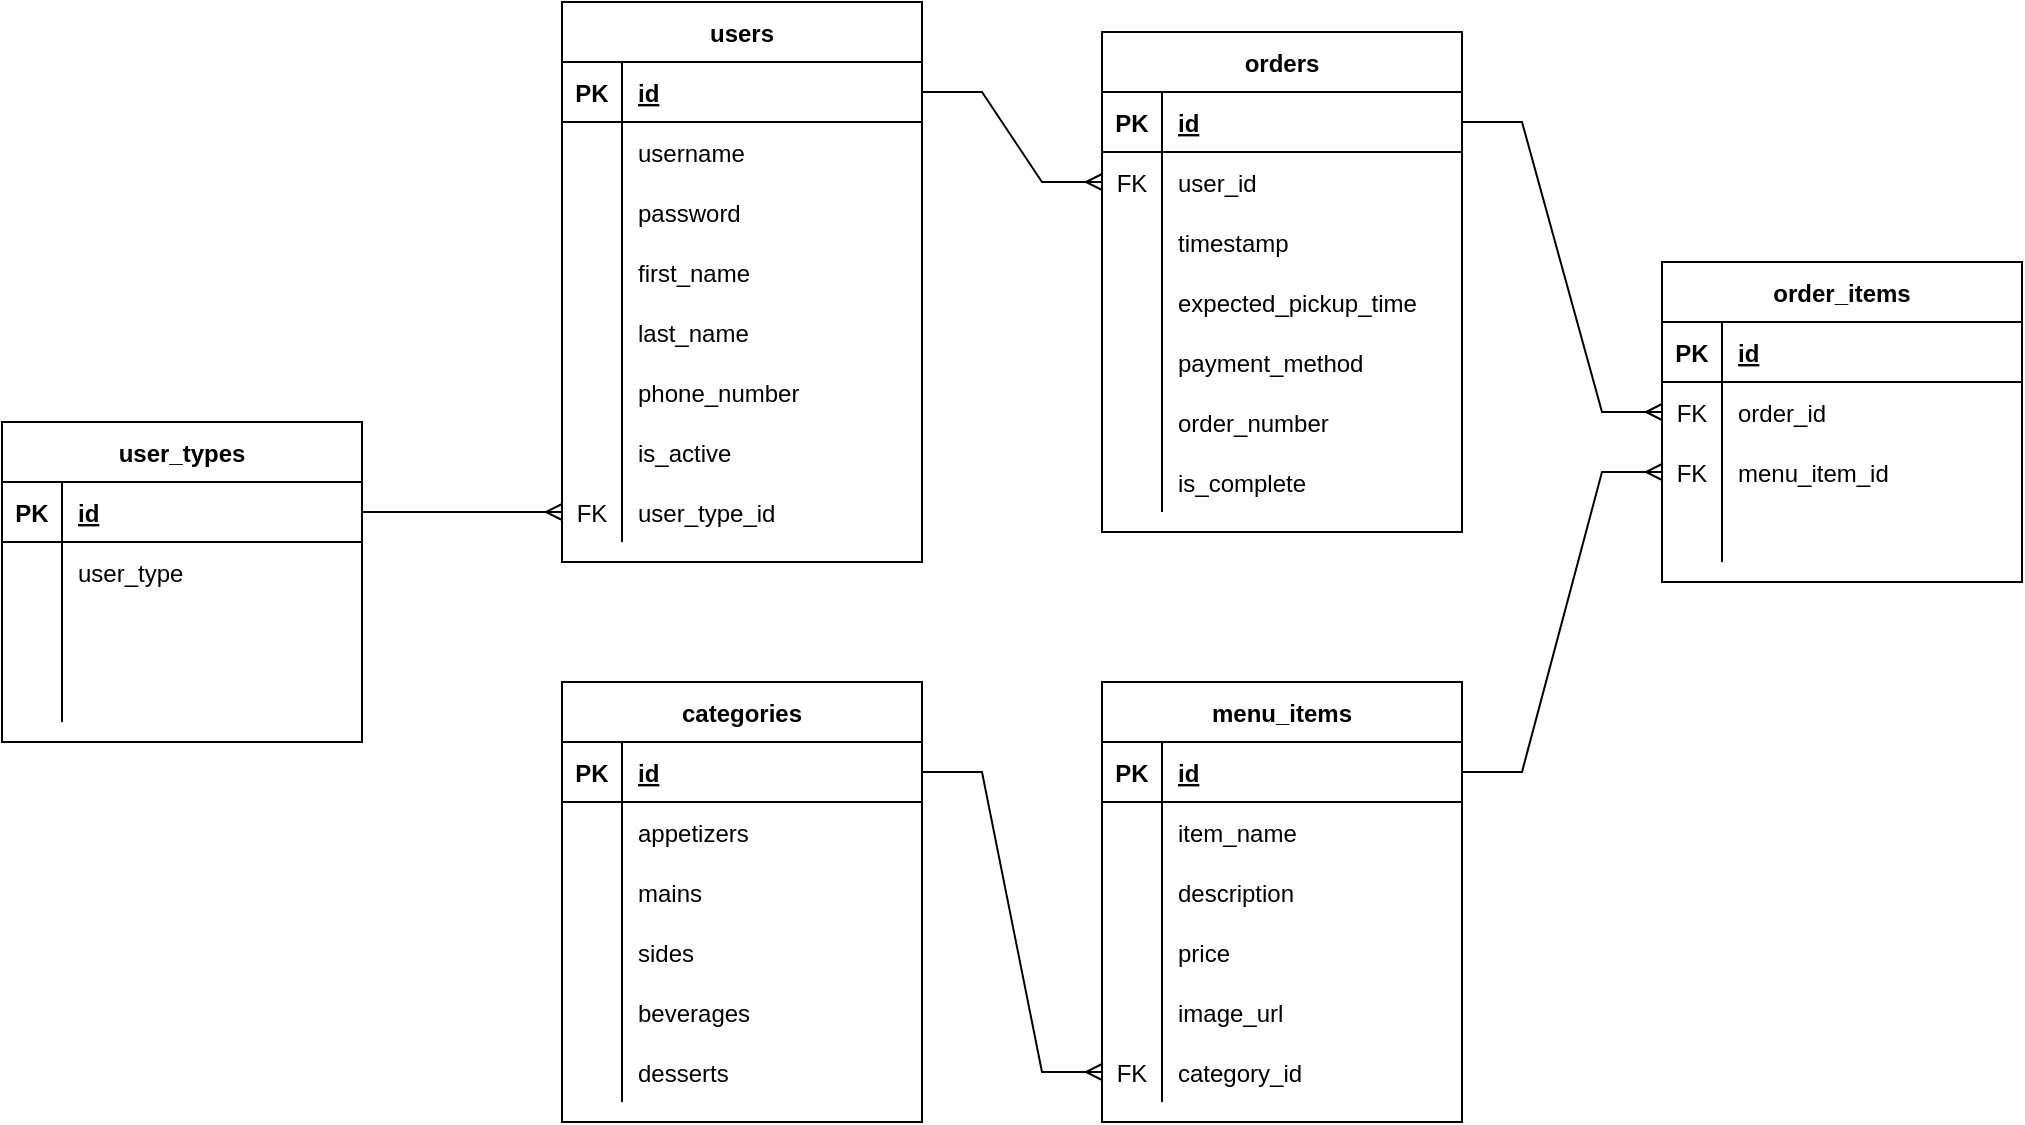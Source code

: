 <mxfile version="16.4.10" type="device"><diagram id="R2lEEEUBdFMjLlhIrx00" name="Page-1"><mxGraphModel dx="2272" dy="715" grid="1" gridSize="10" guides="1" tooltips="1" connect="1" arrows="1" fold="1" page="1" pageScale="1" pageWidth="850" pageHeight="1100" math="0" shadow="0" extFonts="Permanent Marker^https://fonts.googleapis.com/css?family=Permanent+Marker"><root><mxCell id="0"/><mxCell id="1" parent="0"/><mxCell id="MrT8xoMVrpm-2IePUgI--1" value="users" style="shape=table;startSize=30;container=1;collapsible=1;childLayout=tableLayout;fixedRows=1;rowLines=0;fontStyle=1;align=center;resizeLast=1;" vertex="1" parent="1"><mxGeometry x="220" y="100" width="180" height="280" as="geometry"/></mxCell><mxCell id="MrT8xoMVrpm-2IePUgI--2" value="" style="shape=tableRow;horizontal=0;startSize=0;swimlaneHead=0;swimlaneBody=0;fillColor=none;collapsible=0;dropTarget=0;points=[[0,0.5],[1,0.5]];portConstraint=eastwest;top=0;left=0;right=0;bottom=1;" vertex="1" parent="MrT8xoMVrpm-2IePUgI--1"><mxGeometry y="30" width="180" height="30" as="geometry"/></mxCell><mxCell id="MrT8xoMVrpm-2IePUgI--3" value="PK" style="shape=partialRectangle;connectable=0;fillColor=none;top=0;left=0;bottom=0;right=0;fontStyle=1;overflow=hidden;" vertex="1" parent="MrT8xoMVrpm-2IePUgI--2"><mxGeometry width="30" height="30" as="geometry"><mxRectangle width="30" height="30" as="alternateBounds"/></mxGeometry></mxCell><mxCell id="MrT8xoMVrpm-2IePUgI--4" value="id" style="shape=partialRectangle;connectable=0;fillColor=none;top=0;left=0;bottom=0;right=0;align=left;spacingLeft=6;fontStyle=5;overflow=hidden;" vertex="1" parent="MrT8xoMVrpm-2IePUgI--2"><mxGeometry x="30" width="150" height="30" as="geometry"><mxRectangle width="150" height="30" as="alternateBounds"/></mxGeometry></mxCell><mxCell id="MrT8xoMVrpm-2IePUgI--5" value="" style="shape=tableRow;horizontal=0;startSize=0;swimlaneHead=0;swimlaneBody=0;fillColor=none;collapsible=0;dropTarget=0;points=[[0,0.5],[1,0.5]];portConstraint=eastwest;top=0;left=0;right=0;bottom=0;" vertex="1" parent="MrT8xoMVrpm-2IePUgI--1"><mxGeometry y="60" width="180" height="30" as="geometry"/></mxCell><mxCell id="MrT8xoMVrpm-2IePUgI--6" value="" style="shape=partialRectangle;connectable=0;fillColor=none;top=0;left=0;bottom=0;right=0;editable=1;overflow=hidden;" vertex="1" parent="MrT8xoMVrpm-2IePUgI--5"><mxGeometry width="30" height="30" as="geometry"><mxRectangle width="30" height="30" as="alternateBounds"/></mxGeometry></mxCell><mxCell id="MrT8xoMVrpm-2IePUgI--7" value="username" style="shape=partialRectangle;connectable=0;fillColor=none;top=0;left=0;bottom=0;right=0;align=left;spacingLeft=6;overflow=hidden;" vertex="1" parent="MrT8xoMVrpm-2IePUgI--5"><mxGeometry x="30" width="150" height="30" as="geometry"><mxRectangle width="150" height="30" as="alternateBounds"/></mxGeometry></mxCell><mxCell id="MrT8xoMVrpm-2IePUgI--8" value="" style="shape=tableRow;horizontal=0;startSize=0;swimlaneHead=0;swimlaneBody=0;fillColor=none;collapsible=0;dropTarget=0;points=[[0,0.5],[1,0.5]];portConstraint=eastwest;top=0;left=0;right=0;bottom=0;" vertex="1" parent="MrT8xoMVrpm-2IePUgI--1"><mxGeometry y="90" width="180" height="30" as="geometry"/></mxCell><mxCell id="MrT8xoMVrpm-2IePUgI--9" value="" style="shape=partialRectangle;connectable=0;fillColor=none;top=0;left=0;bottom=0;right=0;editable=1;overflow=hidden;" vertex="1" parent="MrT8xoMVrpm-2IePUgI--8"><mxGeometry width="30" height="30" as="geometry"><mxRectangle width="30" height="30" as="alternateBounds"/></mxGeometry></mxCell><mxCell id="MrT8xoMVrpm-2IePUgI--10" value="password" style="shape=partialRectangle;connectable=0;fillColor=none;top=0;left=0;bottom=0;right=0;align=left;spacingLeft=6;overflow=hidden;" vertex="1" parent="MrT8xoMVrpm-2IePUgI--8"><mxGeometry x="30" width="150" height="30" as="geometry"><mxRectangle width="150" height="30" as="alternateBounds"/></mxGeometry></mxCell><mxCell id="MrT8xoMVrpm-2IePUgI--11" value="" style="shape=tableRow;horizontal=0;startSize=0;swimlaneHead=0;swimlaneBody=0;fillColor=none;collapsible=0;dropTarget=0;points=[[0,0.5],[1,0.5]];portConstraint=eastwest;top=0;left=0;right=0;bottom=0;" vertex="1" parent="MrT8xoMVrpm-2IePUgI--1"><mxGeometry y="120" width="180" height="30" as="geometry"/></mxCell><mxCell id="MrT8xoMVrpm-2IePUgI--12" value="" style="shape=partialRectangle;connectable=0;fillColor=none;top=0;left=0;bottom=0;right=0;editable=1;overflow=hidden;" vertex="1" parent="MrT8xoMVrpm-2IePUgI--11"><mxGeometry width="30" height="30" as="geometry"><mxRectangle width="30" height="30" as="alternateBounds"/></mxGeometry></mxCell><mxCell id="MrT8xoMVrpm-2IePUgI--13" value="first_name" style="shape=partialRectangle;connectable=0;fillColor=none;top=0;left=0;bottom=0;right=0;align=left;spacingLeft=6;overflow=hidden;" vertex="1" parent="MrT8xoMVrpm-2IePUgI--11"><mxGeometry x="30" width="150" height="30" as="geometry"><mxRectangle width="150" height="30" as="alternateBounds"/></mxGeometry></mxCell><mxCell id="MrT8xoMVrpm-2IePUgI--15" value="" style="shape=tableRow;horizontal=0;startSize=0;swimlaneHead=0;swimlaneBody=0;fillColor=none;collapsible=0;dropTarget=0;points=[[0,0.5],[1,0.5]];portConstraint=eastwest;top=0;left=0;right=0;bottom=0;" vertex="1" parent="MrT8xoMVrpm-2IePUgI--1"><mxGeometry y="150" width="180" height="30" as="geometry"/></mxCell><mxCell id="MrT8xoMVrpm-2IePUgI--16" value="" style="shape=partialRectangle;connectable=0;fillColor=none;top=0;left=0;bottom=0;right=0;editable=1;overflow=hidden;" vertex="1" parent="MrT8xoMVrpm-2IePUgI--15"><mxGeometry width="30" height="30" as="geometry"><mxRectangle width="30" height="30" as="alternateBounds"/></mxGeometry></mxCell><mxCell id="MrT8xoMVrpm-2IePUgI--17" value="last_name" style="shape=partialRectangle;connectable=0;fillColor=none;top=0;left=0;bottom=0;right=0;align=left;spacingLeft=6;overflow=hidden;" vertex="1" parent="MrT8xoMVrpm-2IePUgI--15"><mxGeometry x="30" width="150" height="30" as="geometry"><mxRectangle width="150" height="30" as="alternateBounds"/></mxGeometry></mxCell><mxCell id="MrT8xoMVrpm-2IePUgI--18" value="" style="shape=tableRow;horizontal=0;startSize=0;swimlaneHead=0;swimlaneBody=0;fillColor=none;collapsible=0;dropTarget=0;points=[[0,0.5],[1,0.5]];portConstraint=eastwest;top=0;left=0;right=0;bottom=0;" vertex="1" parent="MrT8xoMVrpm-2IePUgI--1"><mxGeometry y="180" width="180" height="30" as="geometry"/></mxCell><mxCell id="MrT8xoMVrpm-2IePUgI--19" value="" style="shape=partialRectangle;connectable=0;fillColor=none;top=0;left=0;bottom=0;right=0;editable=1;overflow=hidden;" vertex="1" parent="MrT8xoMVrpm-2IePUgI--18"><mxGeometry width="30" height="30" as="geometry"><mxRectangle width="30" height="30" as="alternateBounds"/></mxGeometry></mxCell><mxCell id="MrT8xoMVrpm-2IePUgI--20" value="phone_number" style="shape=partialRectangle;connectable=0;fillColor=none;top=0;left=0;bottom=0;right=0;align=left;spacingLeft=6;overflow=hidden;" vertex="1" parent="MrT8xoMVrpm-2IePUgI--18"><mxGeometry x="30" width="150" height="30" as="geometry"><mxRectangle width="150" height="30" as="alternateBounds"/></mxGeometry></mxCell><mxCell id="MrT8xoMVrpm-2IePUgI--101" value="" style="shape=tableRow;horizontal=0;startSize=0;swimlaneHead=0;swimlaneBody=0;fillColor=none;collapsible=0;dropTarget=0;points=[[0,0.5],[1,0.5]];portConstraint=eastwest;top=0;left=0;right=0;bottom=0;" vertex="1" parent="MrT8xoMVrpm-2IePUgI--1"><mxGeometry y="210" width="180" height="30" as="geometry"/></mxCell><mxCell id="MrT8xoMVrpm-2IePUgI--102" value="" style="shape=partialRectangle;connectable=0;fillColor=none;top=0;left=0;bottom=0;right=0;editable=1;overflow=hidden;" vertex="1" parent="MrT8xoMVrpm-2IePUgI--101"><mxGeometry width="30" height="30" as="geometry"><mxRectangle width="30" height="30" as="alternateBounds"/></mxGeometry></mxCell><mxCell id="MrT8xoMVrpm-2IePUgI--103" value="is_active" style="shape=partialRectangle;connectable=0;fillColor=none;top=0;left=0;bottom=0;right=0;align=left;spacingLeft=6;overflow=hidden;" vertex="1" parent="MrT8xoMVrpm-2IePUgI--101"><mxGeometry x="30" width="150" height="30" as="geometry"><mxRectangle width="150" height="30" as="alternateBounds"/></mxGeometry></mxCell><mxCell id="MrT8xoMVrpm-2IePUgI--114" value="" style="shape=tableRow;horizontal=0;startSize=0;swimlaneHead=0;swimlaneBody=0;fillColor=none;collapsible=0;dropTarget=0;points=[[0,0.5],[1,0.5]];portConstraint=eastwest;top=0;left=0;right=0;bottom=0;" vertex="1" parent="MrT8xoMVrpm-2IePUgI--1"><mxGeometry y="240" width="180" height="30" as="geometry"/></mxCell><mxCell id="MrT8xoMVrpm-2IePUgI--115" value="FK" style="shape=partialRectangle;connectable=0;fillColor=none;top=0;left=0;bottom=0;right=0;editable=1;overflow=hidden;" vertex="1" parent="MrT8xoMVrpm-2IePUgI--114"><mxGeometry width="30" height="30" as="geometry"><mxRectangle width="30" height="30" as="alternateBounds"/></mxGeometry></mxCell><mxCell id="MrT8xoMVrpm-2IePUgI--116" value="user_type_id" style="shape=partialRectangle;connectable=0;fillColor=none;top=0;left=0;bottom=0;right=0;align=left;spacingLeft=6;overflow=hidden;" vertex="1" parent="MrT8xoMVrpm-2IePUgI--114"><mxGeometry x="30" width="150" height="30" as="geometry"><mxRectangle width="150" height="30" as="alternateBounds"/></mxGeometry></mxCell><mxCell id="MrT8xoMVrpm-2IePUgI--14" value="" style="edgeStyle=entityRelationEdgeStyle;fontSize=12;html=1;endArrow=ERmany;rounded=0;exitX=1;exitY=0.5;exitDx=0;exitDy=0;entryX=0;entryY=0.5;entryDx=0;entryDy=0;" edge="1" parent="1" source="MrT8xoMVrpm-2IePUgI--2" target="MrT8xoMVrpm-2IePUgI--92"><mxGeometry width="100" height="100" relative="1" as="geometry"><mxPoint x="340" y="550" as="sourcePoint"/><mxPoint x="440" y="450" as="targetPoint"/></mxGeometry></mxCell><mxCell id="MrT8xoMVrpm-2IePUgI--40" value="user_types" style="shape=table;startSize=30;container=1;collapsible=1;childLayout=tableLayout;fixedRows=1;rowLines=0;fontStyle=1;align=center;resizeLast=1;" vertex="1" parent="1"><mxGeometry x="-60" y="310" width="180" height="160" as="geometry"/></mxCell><mxCell id="MrT8xoMVrpm-2IePUgI--41" value="" style="shape=tableRow;horizontal=0;startSize=0;swimlaneHead=0;swimlaneBody=0;fillColor=none;collapsible=0;dropTarget=0;points=[[0,0.5],[1,0.5]];portConstraint=eastwest;top=0;left=0;right=0;bottom=1;" vertex="1" parent="MrT8xoMVrpm-2IePUgI--40"><mxGeometry y="30" width="180" height="30" as="geometry"/></mxCell><mxCell id="MrT8xoMVrpm-2IePUgI--42" value="PK" style="shape=partialRectangle;connectable=0;fillColor=none;top=0;left=0;bottom=0;right=0;fontStyle=1;overflow=hidden;" vertex="1" parent="MrT8xoMVrpm-2IePUgI--41"><mxGeometry width="30" height="30" as="geometry"><mxRectangle width="30" height="30" as="alternateBounds"/></mxGeometry></mxCell><mxCell id="MrT8xoMVrpm-2IePUgI--43" value="id" style="shape=partialRectangle;connectable=0;fillColor=none;top=0;left=0;bottom=0;right=0;align=left;spacingLeft=6;fontStyle=5;overflow=hidden;" vertex="1" parent="MrT8xoMVrpm-2IePUgI--41"><mxGeometry x="30" width="150" height="30" as="geometry"><mxRectangle width="150" height="30" as="alternateBounds"/></mxGeometry></mxCell><mxCell id="MrT8xoMVrpm-2IePUgI--44" value="" style="shape=tableRow;horizontal=0;startSize=0;swimlaneHead=0;swimlaneBody=0;fillColor=none;collapsible=0;dropTarget=0;points=[[0,0.5],[1,0.5]];portConstraint=eastwest;top=0;left=0;right=0;bottom=0;" vertex="1" parent="MrT8xoMVrpm-2IePUgI--40"><mxGeometry y="60" width="180" height="30" as="geometry"/></mxCell><mxCell id="MrT8xoMVrpm-2IePUgI--45" value="" style="shape=partialRectangle;connectable=0;fillColor=none;top=0;left=0;bottom=0;right=0;editable=1;overflow=hidden;" vertex="1" parent="MrT8xoMVrpm-2IePUgI--44"><mxGeometry width="30" height="30" as="geometry"><mxRectangle width="30" height="30" as="alternateBounds"/></mxGeometry></mxCell><mxCell id="MrT8xoMVrpm-2IePUgI--46" value="user_type" style="shape=partialRectangle;connectable=0;fillColor=none;top=0;left=0;bottom=0;right=0;align=left;spacingLeft=6;overflow=hidden;" vertex="1" parent="MrT8xoMVrpm-2IePUgI--44"><mxGeometry x="30" width="150" height="30" as="geometry"><mxRectangle width="150" height="30" as="alternateBounds"/></mxGeometry></mxCell><mxCell id="MrT8xoMVrpm-2IePUgI--47" value="" style="shape=tableRow;horizontal=0;startSize=0;swimlaneHead=0;swimlaneBody=0;fillColor=none;collapsible=0;dropTarget=0;points=[[0,0.5],[1,0.5]];portConstraint=eastwest;top=0;left=0;right=0;bottom=0;" vertex="1" parent="MrT8xoMVrpm-2IePUgI--40"><mxGeometry y="90" width="180" height="30" as="geometry"/></mxCell><mxCell id="MrT8xoMVrpm-2IePUgI--48" value="" style="shape=partialRectangle;connectable=0;fillColor=none;top=0;left=0;bottom=0;right=0;editable=1;overflow=hidden;" vertex="1" parent="MrT8xoMVrpm-2IePUgI--47"><mxGeometry width="30" height="30" as="geometry"><mxRectangle width="30" height="30" as="alternateBounds"/></mxGeometry></mxCell><mxCell id="MrT8xoMVrpm-2IePUgI--49" value="" style="shape=partialRectangle;connectable=0;fillColor=none;top=0;left=0;bottom=0;right=0;align=left;spacingLeft=6;overflow=hidden;" vertex="1" parent="MrT8xoMVrpm-2IePUgI--47"><mxGeometry x="30" width="150" height="30" as="geometry"><mxRectangle width="150" height="30" as="alternateBounds"/></mxGeometry></mxCell><mxCell id="MrT8xoMVrpm-2IePUgI--50" value="" style="shape=tableRow;horizontal=0;startSize=0;swimlaneHead=0;swimlaneBody=0;fillColor=none;collapsible=0;dropTarget=0;points=[[0,0.5],[1,0.5]];portConstraint=eastwest;top=0;left=0;right=0;bottom=0;" vertex="1" parent="MrT8xoMVrpm-2IePUgI--40"><mxGeometry y="120" width="180" height="30" as="geometry"/></mxCell><mxCell id="MrT8xoMVrpm-2IePUgI--51" value="" style="shape=partialRectangle;connectable=0;fillColor=none;top=0;left=0;bottom=0;right=0;editable=1;overflow=hidden;" vertex="1" parent="MrT8xoMVrpm-2IePUgI--50"><mxGeometry width="30" height="30" as="geometry"><mxRectangle width="30" height="30" as="alternateBounds"/></mxGeometry></mxCell><mxCell id="MrT8xoMVrpm-2IePUgI--52" value="" style="shape=partialRectangle;connectable=0;fillColor=none;top=0;left=0;bottom=0;right=0;align=left;spacingLeft=6;overflow=hidden;" vertex="1" parent="MrT8xoMVrpm-2IePUgI--50"><mxGeometry x="30" width="150" height="30" as="geometry"><mxRectangle width="150" height="30" as="alternateBounds"/></mxGeometry></mxCell><mxCell id="MrT8xoMVrpm-2IePUgI--53" value="menu_items" style="shape=table;startSize=30;container=1;collapsible=1;childLayout=tableLayout;fixedRows=1;rowLines=0;fontStyle=1;align=center;resizeLast=1;" vertex="1" parent="1"><mxGeometry x="490" y="440" width="180" height="220" as="geometry"/></mxCell><mxCell id="MrT8xoMVrpm-2IePUgI--54" value="" style="shape=tableRow;horizontal=0;startSize=0;swimlaneHead=0;swimlaneBody=0;fillColor=none;collapsible=0;dropTarget=0;points=[[0,0.5],[1,0.5]];portConstraint=eastwest;top=0;left=0;right=0;bottom=1;" vertex="1" parent="MrT8xoMVrpm-2IePUgI--53"><mxGeometry y="30" width="180" height="30" as="geometry"/></mxCell><mxCell id="MrT8xoMVrpm-2IePUgI--55" value="PK" style="shape=partialRectangle;connectable=0;fillColor=none;top=0;left=0;bottom=0;right=0;fontStyle=1;overflow=hidden;" vertex="1" parent="MrT8xoMVrpm-2IePUgI--54"><mxGeometry width="30" height="30" as="geometry"><mxRectangle width="30" height="30" as="alternateBounds"/></mxGeometry></mxCell><mxCell id="MrT8xoMVrpm-2IePUgI--56" value="id" style="shape=partialRectangle;connectable=0;fillColor=none;top=0;left=0;bottom=0;right=0;align=left;spacingLeft=6;fontStyle=5;overflow=hidden;" vertex="1" parent="MrT8xoMVrpm-2IePUgI--54"><mxGeometry x="30" width="150" height="30" as="geometry"><mxRectangle width="150" height="30" as="alternateBounds"/></mxGeometry></mxCell><mxCell id="MrT8xoMVrpm-2IePUgI--57" value="" style="shape=tableRow;horizontal=0;startSize=0;swimlaneHead=0;swimlaneBody=0;fillColor=none;collapsible=0;dropTarget=0;points=[[0,0.5],[1,0.5]];portConstraint=eastwest;top=0;left=0;right=0;bottom=0;" vertex="1" parent="MrT8xoMVrpm-2IePUgI--53"><mxGeometry y="60" width="180" height="30" as="geometry"/></mxCell><mxCell id="MrT8xoMVrpm-2IePUgI--58" value="" style="shape=partialRectangle;connectable=0;fillColor=none;top=0;left=0;bottom=0;right=0;editable=1;overflow=hidden;" vertex="1" parent="MrT8xoMVrpm-2IePUgI--57"><mxGeometry width="30" height="30" as="geometry"><mxRectangle width="30" height="30" as="alternateBounds"/></mxGeometry></mxCell><mxCell id="MrT8xoMVrpm-2IePUgI--59" value="item_name" style="shape=partialRectangle;connectable=0;fillColor=none;top=0;left=0;bottom=0;right=0;align=left;spacingLeft=6;overflow=hidden;" vertex="1" parent="MrT8xoMVrpm-2IePUgI--57"><mxGeometry x="30" width="150" height="30" as="geometry"><mxRectangle width="150" height="30" as="alternateBounds"/></mxGeometry></mxCell><mxCell id="MrT8xoMVrpm-2IePUgI--60" value="" style="shape=tableRow;horizontal=0;startSize=0;swimlaneHead=0;swimlaneBody=0;fillColor=none;collapsible=0;dropTarget=0;points=[[0,0.5],[1,0.5]];portConstraint=eastwest;top=0;left=0;right=0;bottom=0;" vertex="1" parent="MrT8xoMVrpm-2IePUgI--53"><mxGeometry y="90" width="180" height="30" as="geometry"/></mxCell><mxCell id="MrT8xoMVrpm-2IePUgI--61" value="" style="shape=partialRectangle;connectable=0;fillColor=none;top=0;left=0;bottom=0;right=0;editable=1;overflow=hidden;" vertex="1" parent="MrT8xoMVrpm-2IePUgI--60"><mxGeometry width="30" height="30" as="geometry"><mxRectangle width="30" height="30" as="alternateBounds"/></mxGeometry></mxCell><mxCell id="MrT8xoMVrpm-2IePUgI--62" value="description" style="shape=partialRectangle;connectable=0;fillColor=none;top=0;left=0;bottom=0;right=0;align=left;spacingLeft=6;overflow=hidden;" vertex="1" parent="MrT8xoMVrpm-2IePUgI--60"><mxGeometry x="30" width="150" height="30" as="geometry"><mxRectangle width="150" height="30" as="alternateBounds"/></mxGeometry></mxCell><mxCell id="MrT8xoMVrpm-2IePUgI--63" value="" style="shape=tableRow;horizontal=0;startSize=0;swimlaneHead=0;swimlaneBody=0;fillColor=none;collapsible=0;dropTarget=0;points=[[0,0.5],[1,0.5]];portConstraint=eastwest;top=0;left=0;right=0;bottom=0;" vertex="1" parent="MrT8xoMVrpm-2IePUgI--53"><mxGeometry y="120" width="180" height="30" as="geometry"/></mxCell><mxCell id="MrT8xoMVrpm-2IePUgI--64" value="" style="shape=partialRectangle;connectable=0;fillColor=none;top=0;left=0;bottom=0;right=0;editable=1;overflow=hidden;" vertex="1" parent="MrT8xoMVrpm-2IePUgI--63"><mxGeometry width="30" height="30" as="geometry"><mxRectangle width="30" height="30" as="alternateBounds"/></mxGeometry></mxCell><mxCell id="MrT8xoMVrpm-2IePUgI--65" value="price" style="shape=partialRectangle;connectable=0;fillColor=none;top=0;left=0;bottom=0;right=0;align=left;spacingLeft=6;overflow=hidden;" vertex="1" parent="MrT8xoMVrpm-2IePUgI--63"><mxGeometry x="30" width="150" height="30" as="geometry"><mxRectangle width="150" height="30" as="alternateBounds"/></mxGeometry></mxCell><mxCell id="MrT8xoMVrpm-2IePUgI--66" value="" style="shape=tableRow;horizontal=0;startSize=0;swimlaneHead=0;swimlaneBody=0;fillColor=none;collapsible=0;dropTarget=0;points=[[0,0.5],[1,0.5]];portConstraint=eastwest;top=0;left=0;right=0;bottom=0;" vertex="1" parent="MrT8xoMVrpm-2IePUgI--53"><mxGeometry y="150" width="180" height="30" as="geometry"/></mxCell><mxCell id="MrT8xoMVrpm-2IePUgI--67" value="" style="shape=partialRectangle;connectable=0;fillColor=none;top=0;left=0;bottom=0;right=0;editable=1;overflow=hidden;" vertex="1" parent="MrT8xoMVrpm-2IePUgI--66"><mxGeometry width="30" height="30" as="geometry"><mxRectangle width="30" height="30" as="alternateBounds"/></mxGeometry></mxCell><mxCell id="MrT8xoMVrpm-2IePUgI--68" value="image_url" style="shape=partialRectangle;connectable=0;fillColor=none;top=0;left=0;bottom=0;right=0;align=left;spacingLeft=6;overflow=hidden;" vertex="1" parent="MrT8xoMVrpm-2IePUgI--66"><mxGeometry x="30" width="150" height="30" as="geometry"><mxRectangle width="150" height="30" as="alternateBounds"/></mxGeometry></mxCell><mxCell id="MrT8xoMVrpm-2IePUgI--118" value="" style="shape=tableRow;horizontal=0;startSize=0;swimlaneHead=0;swimlaneBody=0;fillColor=none;collapsible=0;dropTarget=0;points=[[0,0.5],[1,0.5]];portConstraint=eastwest;top=0;left=0;right=0;bottom=0;" vertex="1" parent="MrT8xoMVrpm-2IePUgI--53"><mxGeometry y="180" width="180" height="30" as="geometry"/></mxCell><mxCell id="MrT8xoMVrpm-2IePUgI--119" value="FK" style="shape=partialRectangle;connectable=0;fillColor=none;top=0;left=0;bottom=0;right=0;editable=1;overflow=hidden;" vertex="1" parent="MrT8xoMVrpm-2IePUgI--118"><mxGeometry width="30" height="30" as="geometry"><mxRectangle width="30" height="30" as="alternateBounds"/></mxGeometry></mxCell><mxCell id="MrT8xoMVrpm-2IePUgI--120" value="category_id" style="shape=partialRectangle;connectable=0;fillColor=none;top=0;left=0;bottom=0;right=0;align=left;spacingLeft=6;overflow=hidden;" vertex="1" parent="MrT8xoMVrpm-2IePUgI--118"><mxGeometry x="30" width="150" height="30" as="geometry"><mxRectangle width="150" height="30" as="alternateBounds"/></mxGeometry></mxCell><mxCell id="MrT8xoMVrpm-2IePUgI--69" value="categories" style="shape=table;startSize=30;container=1;collapsible=1;childLayout=tableLayout;fixedRows=1;rowLines=0;fontStyle=1;align=center;resizeLast=1;" vertex="1" parent="1"><mxGeometry x="220" y="440" width="180" height="220" as="geometry"/></mxCell><mxCell id="MrT8xoMVrpm-2IePUgI--70" value="" style="shape=tableRow;horizontal=0;startSize=0;swimlaneHead=0;swimlaneBody=0;fillColor=none;collapsible=0;dropTarget=0;points=[[0,0.5],[1,0.5]];portConstraint=eastwest;top=0;left=0;right=0;bottom=1;" vertex="1" parent="MrT8xoMVrpm-2IePUgI--69"><mxGeometry y="30" width="180" height="30" as="geometry"/></mxCell><mxCell id="MrT8xoMVrpm-2IePUgI--71" value="PK" style="shape=partialRectangle;connectable=0;fillColor=none;top=0;left=0;bottom=0;right=0;fontStyle=1;overflow=hidden;" vertex="1" parent="MrT8xoMVrpm-2IePUgI--70"><mxGeometry width="30" height="30" as="geometry"><mxRectangle width="30" height="30" as="alternateBounds"/></mxGeometry></mxCell><mxCell id="MrT8xoMVrpm-2IePUgI--72" value="id" style="shape=partialRectangle;connectable=0;fillColor=none;top=0;left=0;bottom=0;right=0;align=left;spacingLeft=6;fontStyle=5;overflow=hidden;" vertex="1" parent="MrT8xoMVrpm-2IePUgI--70"><mxGeometry x="30" width="150" height="30" as="geometry"><mxRectangle width="150" height="30" as="alternateBounds"/></mxGeometry></mxCell><mxCell id="MrT8xoMVrpm-2IePUgI--73" value="" style="shape=tableRow;horizontal=0;startSize=0;swimlaneHead=0;swimlaneBody=0;fillColor=none;collapsible=0;dropTarget=0;points=[[0,0.5],[1,0.5]];portConstraint=eastwest;top=0;left=0;right=0;bottom=0;" vertex="1" parent="MrT8xoMVrpm-2IePUgI--69"><mxGeometry y="60" width="180" height="30" as="geometry"/></mxCell><mxCell id="MrT8xoMVrpm-2IePUgI--74" value="" style="shape=partialRectangle;connectable=0;fillColor=none;top=0;left=0;bottom=0;right=0;editable=1;overflow=hidden;" vertex="1" parent="MrT8xoMVrpm-2IePUgI--73"><mxGeometry width="30" height="30" as="geometry"><mxRectangle width="30" height="30" as="alternateBounds"/></mxGeometry></mxCell><mxCell id="MrT8xoMVrpm-2IePUgI--75" value="appetizers" style="shape=partialRectangle;connectable=0;fillColor=none;top=0;left=0;bottom=0;right=0;align=left;spacingLeft=6;overflow=hidden;" vertex="1" parent="MrT8xoMVrpm-2IePUgI--73"><mxGeometry x="30" width="150" height="30" as="geometry"><mxRectangle width="150" height="30" as="alternateBounds"/></mxGeometry></mxCell><mxCell id="MrT8xoMVrpm-2IePUgI--76" value="" style="shape=tableRow;horizontal=0;startSize=0;swimlaneHead=0;swimlaneBody=0;fillColor=none;collapsible=0;dropTarget=0;points=[[0,0.5],[1,0.5]];portConstraint=eastwest;top=0;left=0;right=0;bottom=0;" vertex="1" parent="MrT8xoMVrpm-2IePUgI--69"><mxGeometry y="90" width="180" height="30" as="geometry"/></mxCell><mxCell id="MrT8xoMVrpm-2IePUgI--77" value="" style="shape=partialRectangle;connectable=0;fillColor=none;top=0;left=0;bottom=0;right=0;editable=1;overflow=hidden;" vertex="1" parent="MrT8xoMVrpm-2IePUgI--76"><mxGeometry width="30" height="30" as="geometry"><mxRectangle width="30" height="30" as="alternateBounds"/></mxGeometry></mxCell><mxCell id="MrT8xoMVrpm-2IePUgI--78" value="mains" style="shape=partialRectangle;connectable=0;fillColor=none;top=0;left=0;bottom=0;right=0;align=left;spacingLeft=6;overflow=hidden;" vertex="1" parent="MrT8xoMVrpm-2IePUgI--76"><mxGeometry x="30" width="150" height="30" as="geometry"><mxRectangle width="150" height="30" as="alternateBounds"/></mxGeometry></mxCell><mxCell id="MrT8xoMVrpm-2IePUgI--82" value="" style="shape=tableRow;horizontal=0;startSize=0;swimlaneHead=0;swimlaneBody=0;fillColor=none;collapsible=0;dropTarget=0;points=[[0,0.5],[1,0.5]];portConstraint=eastwest;top=0;left=0;right=0;bottom=0;" vertex="1" parent="MrT8xoMVrpm-2IePUgI--69"><mxGeometry y="120" width="180" height="30" as="geometry"/></mxCell><mxCell id="MrT8xoMVrpm-2IePUgI--83" value="" style="shape=partialRectangle;connectable=0;fillColor=none;top=0;left=0;bottom=0;right=0;editable=1;overflow=hidden;" vertex="1" parent="MrT8xoMVrpm-2IePUgI--82"><mxGeometry width="30" height="30" as="geometry"><mxRectangle width="30" height="30" as="alternateBounds"/></mxGeometry></mxCell><mxCell id="MrT8xoMVrpm-2IePUgI--84" value="sides" style="shape=partialRectangle;connectable=0;fillColor=none;top=0;left=0;bottom=0;right=0;align=left;spacingLeft=6;overflow=hidden;" vertex="1" parent="MrT8xoMVrpm-2IePUgI--82"><mxGeometry x="30" width="150" height="30" as="geometry"><mxRectangle width="150" height="30" as="alternateBounds"/></mxGeometry></mxCell><mxCell id="MrT8xoMVrpm-2IePUgI--79" value="" style="shape=tableRow;horizontal=0;startSize=0;swimlaneHead=0;swimlaneBody=0;fillColor=none;collapsible=0;dropTarget=0;points=[[0,0.5],[1,0.5]];portConstraint=eastwest;top=0;left=0;right=0;bottom=0;" vertex="1" parent="MrT8xoMVrpm-2IePUgI--69"><mxGeometry y="150" width="180" height="30" as="geometry"/></mxCell><mxCell id="MrT8xoMVrpm-2IePUgI--80" value="" style="shape=partialRectangle;connectable=0;fillColor=none;top=0;left=0;bottom=0;right=0;editable=1;overflow=hidden;" vertex="1" parent="MrT8xoMVrpm-2IePUgI--79"><mxGeometry width="30" height="30" as="geometry"><mxRectangle width="30" height="30" as="alternateBounds"/></mxGeometry></mxCell><mxCell id="MrT8xoMVrpm-2IePUgI--81" value="beverages" style="shape=partialRectangle;connectable=0;fillColor=none;top=0;left=0;bottom=0;right=0;align=left;spacingLeft=6;overflow=hidden;" vertex="1" parent="MrT8xoMVrpm-2IePUgI--79"><mxGeometry x="30" width="150" height="30" as="geometry"><mxRectangle width="150" height="30" as="alternateBounds"/></mxGeometry></mxCell><mxCell id="MrT8xoMVrpm-2IePUgI--85" value="" style="shape=tableRow;horizontal=0;startSize=0;swimlaneHead=0;swimlaneBody=0;fillColor=none;collapsible=0;dropTarget=0;points=[[0,0.5],[1,0.5]];portConstraint=eastwest;top=0;left=0;right=0;bottom=0;" vertex="1" parent="MrT8xoMVrpm-2IePUgI--69"><mxGeometry y="180" width="180" height="30" as="geometry"/></mxCell><mxCell id="MrT8xoMVrpm-2IePUgI--86" value="" style="shape=partialRectangle;connectable=0;fillColor=none;top=0;left=0;bottom=0;right=0;editable=1;overflow=hidden;" vertex="1" parent="MrT8xoMVrpm-2IePUgI--85"><mxGeometry width="30" height="30" as="geometry"><mxRectangle width="30" height="30" as="alternateBounds"/></mxGeometry></mxCell><mxCell id="MrT8xoMVrpm-2IePUgI--87" value="desserts" style="shape=partialRectangle;connectable=0;fillColor=none;top=0;left=0;bottom=0;right=0;align=left;spacingLeft=6;overflow=hidden;" vertex="1" parent="MrT8xoMVrpm-2IePUgI--85"><mxGeometry x="30" width="150" height="30" as="geometry"><mxRectangle width="150" height="30" as="alternateBounds"/></mxGeometry></mxCell><mxCell id="MrT8xoMVrpm-2IePUgI--88" value="orders" style="shape=table;startSize=30;container=1;collapsible=1;childLayout=tableLayout;fixedRows=1;rowLines=0;fontStyle=1;align=center;resizeLast=1;" vertex="1" parent="1"><mxGeometry x="490" y="115" width="180" height="250" as="geometry"/></mxCell><mxCell id="MrT8xoMVrpm-2IePUgI--89" value="" style="shape=tableRow;horizontal=0;startSize=0;swimlaneHead=0;swimlaneBody=0;fillColor=none;collapsible=0;dropTarget=0;points=[[0,0.5],[1,0.5]];portConstraint=eastwest;top=0;left=0;right=0;bottom=1;" vertex="1" parent="MrT8xoMVrpm-2IePUgI--88"><mxGeometry y="30" width="180" height="30" as="geometry"/></mxCell><mxCell id="MrT8xoMVrpm-2IePUgI--90" value="PK" style="shape=partialRectangle;connectable=0;fillColor=none;top=0;left=0;bottom=0;right=0;fontStyle=1;overflow=hidden;" vertex="1" parent="MrT8xoMVrpm-2IePUgI--89"><mxGeometry width="30" height="30" as="geometry"><mxRectangle width="30" height="30" as="alternateBounds"/></mxGeometry></mxCell><mxCell id="MrT8xoMVrpm-2IePUgI--91" value="id" style="shape=partialRectangle;connectable=0;fillColor=none;top=0;left=0;bottom=0;right=0;align=left;spacingLeft=6;fontStyle=5;overflow=hidden;" vertex="1" parent="MrT8xoMVrpm-2IePUgI--89"><mxGeometry x="30" width="150" height="30" as="geometry"><mxRectangle width="150" height="30" as="alternateBounds"/></mxGeometry></mxCell><mxCell id="MrT8xoMVrpm-2IePUgI--92" value="" style="shape=tableRow;horizontal=0;startSize=0;swimlaneHead=0;swimlaneBody=0;fillColor=none;collapsible=0;dropTarget=0;points=[[0,0.5],[1,0.5]];portConstraint=eastwest;top=0;left=0;right=0;bottom=0;" vertex="1" parent="MrT8xoMVrpm-2IePUgI--88"><mxGeometry y="60" width="180" height="30" as="geometry"/></mxCell><mxCell id="MrT8xoMVrpm-2IePUgI--93" value="FK" style="shape=partialRectangle;connectable=0;fillColor=none;top=0;left=0;bottom=0;right=0;editable=1;overflow=hidden;" vertex="1" parent="MrT8xoMVrpm-2IePUgI--92"><mxGeometry width="30" height="30" as="geometry"><mxRectangle width="30" height="30" as="alternateBounds"/></mxGeometry></mxCell><mxCell id="MrT8xoMVrpm-2IePUgI--94" value="user_id" style="shape=partialRectangle;connectable=0;fillColor=none;top=0;left=0;bottom=0;right=0;align=left;spacingLeft=6;overflow=hidden;" vertex="1" parent="MrT8xoMVrpm-2IePUgI--92"><mxGeometry x="30" width="150" height="30" as="geometry"><mxRectangle width="150" height="30" as="alternateBounds"/></mxGeometry></mxCell><mxCell id="MrT8xoMVrpm-2IePUgI--95" value="" style="shape=tableRow;horizontal=0;startSize=0;swimlaneHead=0;swimlaneBody=0;fillColor=none;collapsible=0;dropTarget=0;points=[[0,0.5],[1,0.5]];portConstraint=eastwest;top=0;left=0;right=0;bottom=0;" vertex="1" parent="MrT8xoMVrpm-2IePUgI--88"><mxGeometry y="90" width="180" height="30" as="geometry"/></mxCell><mxCell id="MrT8xoMVrpm-2IePUgI--96" value="" style="shape=partialRectangle;connectable=0;fillColor=none;top=0;left=0;bottom=0;right=0;editable=1;overflow=hidden;" vertex="1" parent="MrT8xoMVrpm-2IePUgI--95"><mxGeometry width="30" height="30" as="geometry"><mxRectangle width="30" height="30" as="alternateBounds"/></mxGeometry></mxCell><mxCell id="MrT8xoMVrpm-2IePUgI--97" value="timestamp" style="shape=partialRectangle;connectable=0;fillColor=none;top=0;left=0;bottom=0;right=0;align=left;spacingLeft=6;overflow=hidden;" vertex="1" parent="MrT8xoMVrpm-2IePUgI--95"><mxGeometry x="30" width="150" height="30" as="geometry"><mxRectangle width="150" height="30" as="alternateBounds"/></mxGeometry></mxCell><mxCell id="MrT8xoMVrpm-2IePUgI--98" value="" style="shape=tableRow;horizontal=0;startSize=0;swimlaneHead=0;swimlaneBody=0;fillColor=none;collapsible=0;dropTarget=0;points=[[0,0.5],[1,0.5]];portConstraint=eastwest;top=0;left=0;right=0;bottom=0;" vertex="1" parent="MrT8xoMVrpm-2IePUgI--88"><mxGeometry y="120" width="180" height="30" as="geometry"/></mxCell><mxCell id="MrT8xoMVrpm-2IePUgI--99" value="" style="shape=partialRectangle;connectable=0;fillColor=none;top=0;left=0;bottom=0;right=0;editable=1;overflow=hidden;" vertex="1" parent="MrT8xoMVrpm-2IePUgI--98"><mxGeometry width="30" height="30" as="geometry"><mxRectangle width="30" height="30" as="alternateBounds"/></mxGeometry></mxCell><mxCell id="MrT8xoMVrpm-2IePUgI--100" value="expected_pickup_time" style="shape=partialRectangle;connectable=0;fillColor=none;top=0;left=0;bottom=0;right=0;align=left;spacingLeft=6;overflow=hidden;" vertex="1" parent="MrT8xoMVrpm-2IePUgI--98"><mxGeometry x="30" width="150" height="30" as="geometry"><mxRectangle width="150" height="30" as="alternateBounds"/></mxGeometry></mxCell><mxCell id="MrT8xoMVrpm-2IePUgI--104" value="" style="shape=tableRow;horizontal=0;startSize=0;swimlaneHead=0;swimlaneBody=0;fillColor=none;collapsible=0;dropTarget=0;points=[[0,0.5],[1,0.5]];portConstraint=eastwest;top=0;left=0;right=0;bottom=0;" vertex="1" parent="MrT8xoMVrpm-2IePUgI--88"><mxGeometry y="150" width="180" height="30" as="geometry"/></mxCell><mxCell id="MrT8xoMVrpm-2IePUgI--105" value="" style="shape=partialRectangle;connectable=0;fillColor=none;top=0;left=0;bottom=0;right=0;editable=1;overflow=hidden;" vertex="1" parent="MrT8xoMVrpm-2IePUgI--104"><mxGeometry width="30" height="30" as="geometry"><mxRectangle width="30" height="30" as="alternateBounds"/></mxGeometry></mxCell><mxCell id="MrT8xoMVrpm-2IePUgI--106" value="payment_method" style="shape=partialRectangle;connectable=0;fillColor=none;top=0;left=0;bottom=0;right=0;align=left;spacingLeft=6;overflow=hidden;" vertex="1" parent="MrT8xoMVrpm-2IePUgI--104"><mxGeometry x="30" width="150" height="30" as="geometry"><mxRectangle width="150" height="30" as="alternateBounds"/></mxGeometry></mxCell><mxCell id="MrT8xoMVrpm-2IePUgI--107" value="" style="shape=tableRow;horizontal=0;startSize=0;swimlaneHead=0;swimlaneBody=0;fillColor=none;collapsible=0;dropTarget=0;points=[[0,0.5],[1,0.5]];portConstraint=eastwest;top=0;left=0;right=0;bottom=0;" vertex="1" parent="MrT8xoMVrpm-2IePUgI--88"><mxGeometry y="180" width="180" height="30" as="geometry"/></mxCell><mxCell id="MrT8xoMVrpm-2IePUgI--108" value="" style="shape=partialRectangle;connectable=0;fillColor=none;top=0;left=0;bottom=0;right=0;editable=1;overflow=hidden;" vertex="1" parent="MrT8xoMVrpm-2IePUgI--107"><mxGeometry width="30" height="30" as="geometry"><mxRectangle width="30" height="30" as="alternateBounds"/></mxGeometry></mxCell><mxCell id="MrT8xoMVrpm-2IePUgI--109" value="order_number" style="shape=partialRectangle;connectable=0;fillColor=none;top=0;left=0;bottom=0;right=0;align=left;spacingLeft=6;overflow=hidden;" vertex="1" parent="MrT8xoMVrpm-2IePUgI--107"><mxGeometry x="30" width="150" height="30" as="geometry"><mxRectangle width="150" height="30" as="alternateBounds"/></mxGeometry></mxCell><mxCell id="MrT8xoMVrpm-2IePUgI--110" value="" style="shape=tableRow;horizontal=0;startSize=0;swimlaneHead=0;swimlaneBody=0;fillColor=none;collapsible=0;dropTarget=0;points=[[0,0.5],[1,0.5]];portConstraint=eastwest;top=0;left=0;right=0;bottom=0;" vertex="1" parent="MrT8xoMVrpm-2IePUgI--88"><mxGeometry y="210" width="180" height="30" as="geometry"/></mxCell><mxCell id="MrT8xoMVrpm-2IePUgI--111" value="" style="shape=partialRectangle;connectable=0;fillColor=none;top=0;left=0;bottom=0;right=0;editable=1;overflow=hidden;" vertex="1" parent="MrT8xoMVrpm-2IePUgI--110"><mxGeometry width="30" height="30" as="geometry"><mxRectangle width="30" height="30" as="alternateBounds"/></mxGeometry></mxCell><mxCell id="MrT8xoMVrpm-2IePUgI--112" value="is_complete" style="shape=partialRectangle;connectable=0;fillColor=none;top=0;left=0;bottom=0;right=0;align=left;spacingLeft=6;overflow=hidden;" vertex="1" parent="MrT8xoMVrpm-2IePUgI--110"><mxGeometry x="30" width="150" height="30" as="geometry"><mxRectangle width="150" height="30" as="alternateBounds"/></mxGeometry></mxCell><mxCell id="MrT8xoMVrpm-2IePUgI--117" value="" style="edgeStyle=entityRelationEdgeStyle;fontSize=12;html=1;endArrow=ERmany;rounded=0;entryX=0;entryY=0.5;entryDx=0;entryDy=0;exitX=1;exitY=0.5;exitDx=0;exitDy=0;" edge="1" parent="1" source="MrT8xoMVrpm-2IePUgI--41" target="MrT8xoMVrpm-2IePUgI--114"><mxGeometry width="100" height="100" relative="1" as="geometry"><mxPoint x="510" y="520" as="sourcePoint"/><mxPoint x="610" y="420" as="targetPoint"/></mxGeometry></mxCell><mxCell id="MrT8xoMVrpm-2IePUgI--121" value="" style="edgeStyle=entityRelationEdgeStyle;fontSize=12;html=1;endArrow=ERmany;rounded=0;exitX=1;exitY=0.5;exitDx=0;exitDy=0;entryX=0;entryY=0.5;entryDx=0;entryDy=0;" edge="1" parent="1" source="MrT8xoMVrpm-2IePUgI--70" target="MrT8xoMVrpm-2IePUgI--118"><mxGeometry width="100" height="100" relative="1" as="geometry"><mxPoint x="340" y="540" as="sourcePoint"/><mxPoint x="440" y="440" as="targetPoint"/></mxGeometry></mxCell><mxCell id="MrT8xoMVrpm-2IePUgI--122" value="order_items" style="shape=table;startSize=30;container=1;collapsible=1;childLayout=tableLayout;fixedRows=1;rowLines=0;fontStyle=1;align=center;resizeLast=1;" vertex="1" parent="1"><mxGeometry x="770" y="230" width="180" height="160" as="geometry"/></mxCell><mxCell id="MrT8xoMVrpm-2IePUgI--123" value="" style="shape=tableRow;horizontal=0;startSize=0;swimlaneHead=0;swimlaneBody=0;fillColor=none;collapsible=0;dropTarget=0;points=[[0,0.5],[1,0.5]];portConstraint=eastwest;top=0;left=0;right=0;bottom=1;" vertex="1" parent="MrT8xoMVrpm-2IePUgI--122"><mxGeometry y="30" width="180" height="30" as="geometry"/></mxCell><mxCell id="MrT8xoMVrpm-2IePUgI--124" value="PK" style="shape=partialRectangle;connectable=0;fillColor=none;top=0;left=0;bottom=0;right=0;fontStyle=1;overflow=hidden;" vertex="1" parent="MrT8xoMVrpm-2IePUgI--123"><mxGeometry width="30" height="30" as="geometry"><mxRectangle width="30" height="30" as="alternateBounds"/></mxGeometry></mxCell><mxCell id="MrT8xoMVrpm-2IePUgI--125" value="id" style="shape=partialRectangle;connectable=0;fillColor=none;top=0;left=0;bottom=0;right=0;align=left;spacingLeft=6;fontStyle=5;overflow=hidden;" vertex="1" parent="MrT8xoMVrpm-2IePUgI--123"><mxGeometry x="30" width="150" height="30" as="geometry"><mxRectangle width="150" height="30" as="alternateBounds"/></mxGeometry></mxCell><mxCell id="MrT8xoMVrpm-2IePUgI--126" value="" style="shape=tableRow;horizontal=0;startSize=0;swimlaneHead=0;swimlaneBody=0;fillColor=none;collapsible=0;dropTarget=0;points=[[0,0.5],[1,0.5]];portConstraint=eastwest;top=0;left=0;right=0;bottom=0;" vertex="1" parent="MrT8xoMVrpm-2IePUgI--122"><mxGeometry y="60" width="180" height="30" as="geometry"/></mxCell><mxCell id="MrT8xoMVrpm-2IePUgI--127" value="FK" style="shape=partialRectangle;connectable=0;fillColor=none;top=0;left=0;bottom=0;right=0;editable=1;overflow=hidden;" vertex="1" parent="MrT8xoMVrpm-2IePUgI--126"><mxGeometry width="30" height="30" as="geometry"><mxRectangle width="30" height="30" as="alternateBounds"/></mxGeometry></mxCell><mxCell id="MrT8xoMVrpm-2IePUgI--128" value="order_id" style="shape=partialRectangle;connectable=0;fillColor=none;top=0;left=0;bottom=0;right=0;align=left;spacingLeft=6;overflow=hidden;" vertex="1" parent="MrT8xoMVrpm-2IePUgI--126"><mxGeometry x="30" width="150" height="30" as="geometry"><mxRectangle width="150" height="30" as="alternateBounds"/></mxGeometry></mxCell><mxCell id="MrT8xoMVrpm-2IePUgI--129" value="" style="shape=tableRow;horizontal=0;startSize=0;swimlaneHead=0;swimlaneBody=0;fillColor=none;collapsible=0;dropTarget=0;points=[[0,0.5],[1,0.5]];portConstraint=eastwest;top=0;left=0;right=0;bottom=0;" vertex="1" parent="MrT8xoMVrpm-2IePUgI--122"><mxGeometry y="90" width="180" height="30" as="geometry"/></mxCell><mxCell id="MrT8xoMVrpm-2IePUgI--130" value="FK" style="shape=partialRectangle;connectable=0;fillColor=none;top=0;left=0;bottom=0;right=0;editable=1;overflow=hidden;" vertex="1" parent="MrT8xoMVrpm-2IePUgI--129"><mxGeometry width="30" height="30" as="geometry"><mxRectangle width="30" height="30" as="alternateBounds"/></mxGeometry></mxCell><mxCell id="MrT8xoMVrpm-2IePUgI--131" value="menu_item_id" style="shape=partialRectangle;connectable=0;fillColor=none;top=0;left=0;bottom=0;right=0;align=left;spacingLeft=6;overflow=hidden;" vertex="1" parent="MrT8xoMVrpm-2IePUgI--129"><mxGeometry x="30" width="150" height="30" as="geometry"><mxRectangle width="150" height="30" as="alternateBounds"/></mxGeometry></mxCell><mxCell id="MrT8xoMVrpm-2IePUgI--132" value="" style="shape=tableRow;horizontal=0;startSize=0;swimlaneHead=0;swimlaneBody=0;fillColor=none;collapsible=0;dropTarget=0;points=[[0,0.5],[1,0.5]];portConstraint=eastwest;top=0;left=0;right=0;bottom=0;" vertex="1" parent="MrT8xoMVrpm-2IePUgI--122"><mxGeometry y="120" width="180" height="30" as="geometry"/></mxCell><mxCell id="MrT8xoMVrpm-2IePUgI--133" value="" style="shape=partialRectangle;connectable=0;fillColor=none;top=0;left=0;bottom=0;right=0;editable=1;overflow=hidden;" vertex="1" parent="MrT8xoMVrpm-2IePUgI--132"><mxGeometry width="30" height="30" as="geometry"><mxRectangle width="30" height="30" as="alternateBounds"/></mxGeometry></mxCell><mxCell id="MrT8xoMVrpm-2IePUgI--134" value="" style="shape=partialRectangle;connectable=0;fillColor=none;top=0;left=0;bottom=0;right=0;align=left;spacingLeft=6;overflow=hidden;" vertex="1" parent="MrT8xoMVrpm-2IePUgI--132"><mxGeometry x="30" width="150" height="30" as="geometry"><mxRectangle width="150" height="30" as="alternateBounds"/></mxGeometry></mxCell><mxCell id="MrT8xoMVrpm-2IePUgI--135" value="" style="edgeStyle=entityRelationEdgeStyle;fontSize=12;html=1;endArrow=ERmany;rounded=0;exitX=1;exitY=0.5;exitDx=0;exitDy=0;entryX=0;entryY=0.5;entryDx=0;entryDy=0;" edge="1" parent="1" source="MrT8xoMVrpm-2IePUgI--89" target="MrT8xoMVrpm-2IePUgI--126"><mxGeometry width="100" height="100" relative="1" as="geometry"><mxPoint x="370" y="350" as="sourcePoint"/><mxPoint x="470" y="250" as="targetPoint"/></mxGeometry></mxCell><mxCell id="MrT8xoMVrpm-2IePUgI--136" value="" style="edgeStyle=entityRelationEdgeStyle;fontSize=12;html=1;endArrow=ERmany;rounded=0;exitX=1;exitY=0.5;exitDx=0;exitDy=0;entryX=0;entryY=0.5;entryDx=0;entryDy=0;" edge="1" parent="1" source="MrT8xoMVrpm-2IePUgI--54" target="MrT8xoMVrpm-2IePUgI--129"><mxGeometry width="100" height="100" relative="1" as="geometry"><mxPoint x="810" y="370" as="sourcePoint"/><mxPoint x="930" y="540" as="targetPoint"/></mxGeometry></mxCell></root></mxGraphModel></diagram></mxfile>